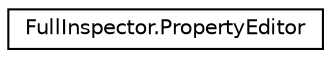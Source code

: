 digraph "Graphical Class Hierarchy"
{
  edge [fontname="Helvetica",fontsize="10",labelfontname="Helvetica",labelfontsize="10"];
  node [fontname="Helvetica",fontsize="10",shape=record];
  rankdir="LR";
  Node1 [label="FullInspector.PropertyEditor",height=0.2,width=0.4,color="black", fillcolor="white", style="filled",URL="$class_full_inspector_1_1_property_editor.html",tooltip="Manages the discovery of PropertyEditor class instances. "];
}
